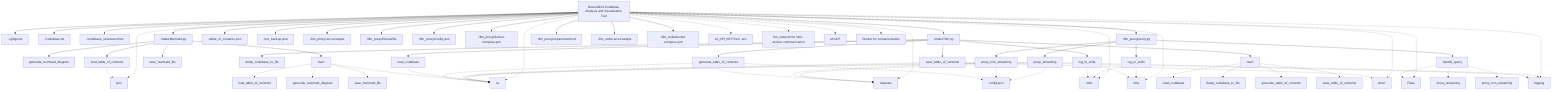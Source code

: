 graph TD
    Project["NexusMind Codebase Analysis and Visualization Tool"]
    ___gitignore["./.gitignore"]
    Project --> ___gitignore
    __codebase_txt["./codebase.txt"]
    Project --> __codebase_txt
    __codebase_structure_mmd["./codebase_structure.mmd"]
    Project --> __codebase_structure_mmd
    __makeMermaid_py["./makeMermaid.py"]
    Project --> __makeMermaid_py
    __makeMermaid_py_generate_mermaid_diagram["generate_mermaid_diagram"]
    __makeMermaid_py --> __makeMermaid_py_generate_mermaid_diagram
    __makeMermaid_py_load_table_of_contents["load_table_of_contents"]
    __makeMermaid_py --> __makeMermaid_py_load_table_of_contents
    __makeMermaid_py_load_table_of_contents -.-> json["json"]
    __makeMermaid_py_main["main"]
    __makeMermaid_py --> __makeMermaid_py_main
    __makeMermaid_py_main -.-> load_table_of_contents["load_table_of_contents"]
    __makeMermaid_py_main -.-> generate_mermaid_diagram["generate_mermaid_diagram"]
    __makeMermaid_py_main -.-> save_mermaid_file["save_mermaid_file"]
    __makeMermaid_py_main -.-> os["os"]
    __makeMermaid_py_save_mermaid_file["save_mermaid_file"]
    __makeMermaid_py --> __makeMermaid_py_save_mermaid_file
    __makeTOC_py["./makeTOC.py"]
    Project --> __makeTOC_py
    __makeTOC_py_dump_codebase_to_file["dump_codebase_to_file"]
    __makeTOC_py --> __makeTOC_py_dump_codebase_to_file
    __makeTOC_py_generate_table_of_contents["generate_table_of_contents"]
    __makeTOC_py --> __makeTOC_py_generate_table_of_contents
    __makeTOC_py_generate_table_of_contents -.-> requests["requests"]
    __makeTOC_py_generate_table_of_contents -.-> os["os"]
    __makeTOC_py_generate_table_of_contents -.-> config_json["config.json"]
    __makeTOC_py_log_to_redis["log_to_redis"]
    __makeTOC_py --> __makeTOC_py_log_to_redis
    __makeTOC_py_log_to_redis -.-> redis["redis"]
    __makeTOC_py_log_to_redis -.-> time["time"]
    __makeTOC_py_main["main"]
    __makeTOC_py --> __makeTOC_py_main
    __makeTOC_py_main -.-> read_codebase["read_codebase"]
    __makeTOC_py_main -.-> dump_codebase_to_file["dump_codebase_to_file"]
    __makeTOC_py_main -.-> generate_table_of_contents["generate_table_of_contents"]
    __makeTOC_py_main -.-> save_table_of_contents["save_table_of_contents"]
    __makeTOC_py_read_codebase["read_codebase"]
    __makeTOC_py --> __makeTOC_py_read_codebase
    __makeTOC_py_read_codebase -.-> os["os"]
    __makeTOC_py_save_table_of_contents["save_table_of_contents"]
    __makeTOC_py --> __makeTOC_py_save_table_of_contents
    __makeTOC_py_save_table_of_contents -.-> os["os"]
    __makeTOC_py_save_table_of_contents -.-> shutil["shutil"]
    __table_of_contents_json["./table_of_contents.json"]
    Project --> __table_of_contents_json
    __toc_backup_json["./toc_backup.json"]
    Project --> __toc_backup_json
    __llm_proxy__env_example["./llm_proxy/.env.example"]
    Project --> __llm_proxy__env_example
    __llm_proxy_Dockerfile["./llm_proxy/Dockerfile"]
    Project --> __llm_proxy_Dockerfile
    __llm_proxy_config_json["./llm_proxy/config.json"]
    Project --> __llm_proxy_config_json
    __llm_proxy_docker_compose_yml["./llm_proxy/docker-compose.yml"]
    Project --> __llm_proxy_docker_compose_yml
    __llm_proxy_proxy_py["./llm_proxy/proxy.py"]
    Project --> __llm_proxy_proxy_py
    __llm_proxy_proxy_py_handle_query["handle_query"]
    __llm_proxy_proxy_py --> __llm_proxy_proxy_py_handle_query
    __llm_proxy_proxy_py_handle_query -.-> Flask["Flask"]
    __llm_proxy_proxy_py_handle_query -.-> proxy_streaming["proxy_streaming"]
    __llm_proxy_proxy_py_handle_query -.-> proxy_non_streaming["proxy_non_streaming"]
    __llm_proxy_proxy_py_log_to_redis["log_to_redis"]
    __llm_proxy_proxy_py --> __llm_proxy_proxy_py_log_to_redis
    __llm_proxy_proxy_py_log_to_redis -.-> redis["redis"]
    __llm_proxy_proxy_py_log_to_redis -.-> time["time"]
    __llm_proxy_proxy_py_proxy_non_streaming["proxy_non_streaming"]
    __llm_proxy_proxy_py --> __llm_proxy_proxy_py_proxy_non_streaming
    __llm_proxy_proxy_py_proxy_non_streaming -.-> requests["requests"]
    __llm_proxy_proxy_py_proxy_non_streaming -.-> os["os"]
    __llm_proxy_proxy_py_proxy_non_streaming -.-> logging["logging"]
    __llm_proxy_proxy_py_proxy_non_streaming -.-> config_json["config.json"]
    __llm_proxy_proxy_py_proxy_streaming["proxy_streaming"]
    __llm_proxy_proxy_py --> __llm_proxy_proxy_py_proxy_streaming
    __llm_proxy_proxy_py_proxy_streaming -.-> requests["requests"]
    __llm_proxy_proxy_py_proxy_streaming -.-> os["os"]
    __llm_proxy_proxy_py_proxy_streaming -.-> logging["logging"]
    __llm_proxy_proxy_py_proxy_streaming -.-> config_json["config.json"]
    __llm_proxy_requirements_txt["./llm_proxy/requirements.txt"]
    Project --> __llm_proxy_requirements_txt
    __llm_redis__env_example["./llm_redis/.env.example"]
    Project --> __llm_redis__env_example
    __llm_redis_docker_compose_yml["./llm_redis/docker-compose.yml"]
    Project --> __llm_redis_docker_compose_yml
    Flask["Flask"]
    Project -.-> Flask
    requests["requests"]
    Project -.-> requests
    redis["redis"]
    Project -.-> redis
    logging["logging"]
    Project -.-> logging
    json["json"]
    Project -.-> json
    os["os"]
    Project -.-> os
    shutil["shutil"]
    Project -.-> shutil
    time["time"]
    Project -.-> time
    AI_API_KEY_from__env["AI_API_KEY from .env"]
    Project -.-> AI_API_KEY_from__env
    llm_network_for_inter_service_communication["llm_network for inter-service communication"]
    Project -.-> llm_network_for_inter_service_communication
    xAI_API["xAI API"]
    Project -.-> xAI_API
    Docker_for_containerization["Docker for containerization"]
    Project -.-> Docker_for_containerization